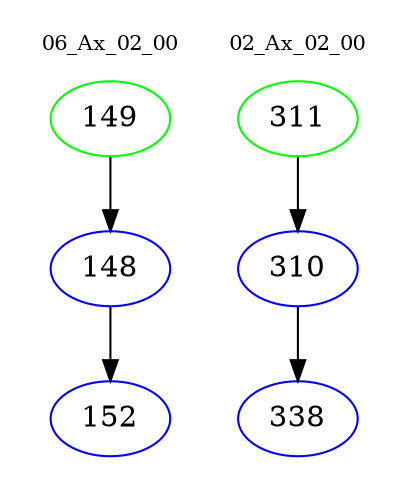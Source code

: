 digraph{
subgraph cluster_0 {
color = white
label = "06_Ax_02_00";
fontsize=10;
T0_149 [label="149", color="green"]
T0_149 -> T0_148 [color="black"]
T0_148 [label="148", color="blue"]
T0_148 -> T0_152 [color="black"]
T0_152 [label="152", color="blue"]
}
subgraph cluster_1 {
color = white
label = "02_Ax_02_00";
fontsize=10;
T1_311 [label="311", color="green"]
T1_311 -> T1_310 [color="black"]
T1_310 [label="310", color="blue"]
T1_310 -> T1_338 [color="black"]
T1_338 [label="338", color="blue"]
}
}
